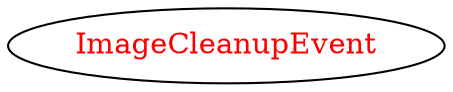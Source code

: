 digraph dependencyGraph {
 concentrate=true;
 ranksep="2.0";
 rankdir="LR"; 
 splines="ortho";
"ImageCleanupEvent" [fontcolor="red"];
}